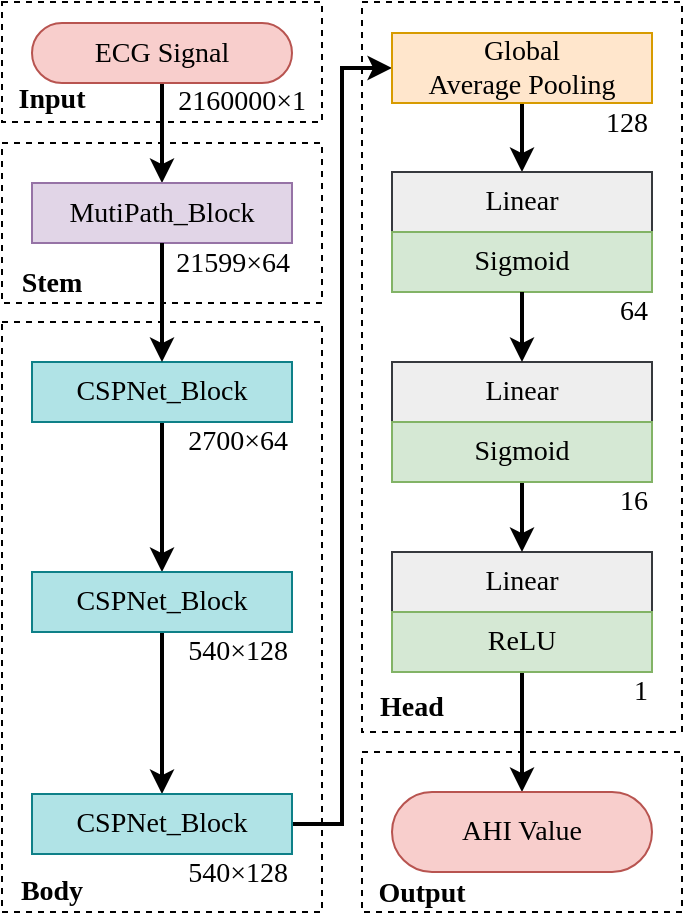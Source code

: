 <mxfile version="21.0.10" type="device" pages="5"><diagram id="yoTZqiqACGxHf-ff8Fav" name="main"><mxGraphModel dx="989" dy="527" grid="1" gridSize="5" guides="1" tooltips="1" connect="1" arrows="1" fold="1" page="1" pageScale="1" pageWidth="827" pageHeight="1169" math="0" shadow="0"><root><mxCell id="0"/><mxCell id="1" parent="0"/><mxCell id="Dkdja_fehR8j9KjKOky5-7" value="" style="rounded=0;whiteSpace=wrap;html=1;dashed=1;fillColor=none;container=0;" parent="1" vertex="1"><mxGeometry x="260" y="430" width="160" height="80" as="geometry"/></mxCell><mxCell id="AQNEfIzwpkzRz2obCMxp-27" value="" style="rounded=0;whiteSpace=wrap;html=1;dashed=1;fillColor=none;container=0;" parent="1" vertex="1"><mxGeometry x="260" y="55" width="160" height="365" as="geometry"/></mxCell><mxCell id="AQNEfIzwpkzRz2obCMxp-19" value="" style="rounded=0;whiteSpace=wrap;html=1;dashed=1;fillColor=none;container=0;" parent="1" vertex="1"><mxGeometry x="80" y="55" width="160" height="60" as="geometry"/></mxCell><mxCell id="AQNEfIzwpkzRz2obCMxp-23" value="" style="rounded=0;whiteSpace=wrap;html=1;dashed=1;fillColor=none;container=0;" parent="1" vertex="1"><mxGeometry x="80" y="125.5" width="160" height="80" as="geometry"/></mxCell><mxCell id="AQNEfIzwpkzRz2obCMxp-26" value="" style="rounded=0;whiteSpace=wrap;html=1;dashed=1;fillColor=none;container=0;" parent="1" vertex="1"><mxGeometry x="80" y="215" width="160" height="295" as="geometry"/></mxCell><mxCell id="AQNEfIzwpkzRz2obCMxp-1" style="edgeStyle=orthogonalEdgeStyle;rounded=0;orthogonalLoop=1;jettySize=auto;html=1;exitX=0.5;exitY=1;exitDx=0;exitDy=0;strokeWidth=2;entryX=0.5;entryY=0;entryDx=0;entryDy=0;" parent="1" source="_SxwLvs5XnT0I5z2OiaX-1" target="_SxwLvs5XnT0I5z2OiaX-4" edge="1"><mxGeometry relative="1" as="geometry"><mxPoint x="-20" y="230.0" as="targetPoint"/></mxGeometry></mxCell><mxCell id="_SxwLvs5XnT0I5z2OiaX-1" value="&lt;font style=&quot;font-size: 14px;&quot;&gt;ECG Signal&lt;/font&gt;" style="rounded=1;whiteSpace=wrap;html=1;arcSize=50;fontSize=14;fontFamily=Times New Roman;fillColor=#f8cecc;strokeColor=#b85450;container=0;" parent="1" vertex="1"><mxGeometry x="95" y="65.5" width="130" height="30" as="geometry"/></mxCell><mxCell id="AQNEfIzwpkzRz2obCMxp-3" style="edgeStyle=orthogonalEdgeStyle;rounded=0;orthogonalLoop=1;jettySize=auto;html=1;exitX=0.5;exitY=1;exitDx=0;exitDy=0;strokeWidth=2;entryX=0.5;entryY=0;entryDx=0;entryDy=0;" parent="1" edge="1"><mxGeometry relative="1" as="geometry"><mxPoint x="160" y="289" as="targetPoint"/></mxGeometry></mxCell><mxCell id="_SxwLvs5XnT0I5z2OiaX-4" value="&lt;font style=&quot;font-size: 14px;&quot;&gt;MutiPath_Block&lt;/font&gt;" style="rounded=0;whiteSpace=wrap;html=1;fontSize=14;fontFamily=Times New Roman;fillColor=#e1d5e7;strokeColor=#9673a6;container=0;" parent="1" vertex="1"><mxGeometry x="95" y="145.5" width="130" height="30" as="geometry"/></mxCell><mxCell id="AQNEfIzwpkzRz2obCMxp-12" style="edgeStyle=orthogonalEdgeStyle;rounded=0;orthogonalLoop=1;jettySize=auto;html=1;exitX=1;exitY=0.5;exitDx=0;exitDy=0;entryX=0;entryY=0.5;entryDx=0;entryDy=0;strokeWidth=2;" parent="1" source="htbPa8YEgJIVNjK28DSe-16" target="_SxwLvs5XnT0I5z2OiaX-9" edge="1"><mxGeometry relative="1" as="geometry"><mxPoint x="220" y="245" as="sourcePoint"/><Array as="points"><mxPoint x="250" y="466"/><mxPoint x="250" y="88"/></Array></mxGeometry></mxCell><mxCell id="AQNEfIzwpkzRz2obCMxp-13" style="edgeStyle=orthogonalEdgeStyle;rounded=0;orthogonalLoop=1;jettySize=auto;html=1;exitX=0.5;exitY=1;exitDx=0;exitDy=0;strokeWidth=2;entryX=0.5;entryY=0;entryDx=0;entryDy=0;" parent="1" source="_SxwLvs5XnT0I5z2OiaX-9" target="qUy3l4mUJdOKz42Yjn3z-1" edge="1"><mxGeometry relative="1" as="geometry"/></mxCell><mxCell id="_SxwLvs5XnT0I5z2OiaX-9" value="&lt;span style=&quot;text-align: left; font-size: 14px;&quot;&gt;Global&lt;br style=&quot;font-size: 14px;&quot;&gt;Average Pooling&lt;/span&gt;" style="rounded=0;whiteSpace=wrap;html=1;fontSize=14;fontFamily=Times New Roman;fillColor=#ffe6cc;strokeColor=#d79b00;container=0;verticalAlign=middle;" parent="1" vertex="1"><mxGeometry x="275" y="70.5" width="130" height="35" as="geometry"/></mxCell><mxCell id="_SxwLvs5XnT0I5z2OiaX-10" value="&lt;font style=&quot;font-size: 14px;&quot;&gt;Linear&lt;/font&gt;" style="rounded=0;whiteSpace=wrap;html=1;fontSize=14;fontFamily=Times New Roman;container=0;fillColor=#eeeeee;strokeColor=#36393d;" parent="1" vertex="1"><mxGeometry x="275" y="235" width="130" height="30" as="geometry"/></mxCell><mxCell id="_SxwLvs5XnT0I5z2OiaX-11" value="&lt;font style=&quot;font-size: 14px;&quot;&gt;Linear&lt;/font&gt;" style="rounded=0;whiteSpace=wrap;html=1;fontSize=14;fontFamily=Times New Roman;container=0;fillColor=#eeeeee;strokeColor=#36393d;" parent="1" vertex="1"><mxGeometry x="275" y="330" width="130" height="30" as="geometry"/></mxCell><mxCell id="AQNEfIzwpkzRz2obCMxp-15" style="edgeStyle=orthogonalEdgeStyle;rounded=0;orthogonalLoop=1;jettySize=auto;html=1;exitX=0.5;exitY=1;exitDx=0;exitDy=0;strokeWidth=2;" parent="1" source="_SxwLvs5XnT0I5z2OiaX-12" target="_SxwLvs5XnT0I5z2OiaX-11" edge="1"><mxGeometry relative="1" as="geometry"/></mxCell><mxCell id="_SxwLvs5XnT0I5z2OiaX-12" value="&lt;font style=&quot;font-size: 14px;&quot;&gt;Sigmoid&lt;/font&gt;" style="rounded=0;whiteSpace=wrap;html=1;fontSize=14;fontFamily=Times New Roman;fillColor=#d5e8d4;strokeColor=#82b366;container=0;" parent="1" vertex="1"><mxGeometry x="275" y="265" width="130" height="30" as="geometry"/></mxCell><mxCell id="AQNEfIzwpkzRz2obCMxp-18" style="edgeStyle=orthogonalEdgeStyle;rounded=0;orthogonalLoop=1;jettySize=auto;html=1;exitX=0.5;exitY=1;exitDx=0;exitDy=0;strokeWidth=2;" parent="1" source="_SxwLvs5XnT0I5z2OiaX-13" target="AQNEfIzwpkzRz2obCMxp-17" edge="1"><mxGeometry relative="1" as="geometry"/></mxCell><mxCell id="_SxwLvs5XnT0I5z2OiaX-13" value="&lt;font style=&quot;font-size: 14px;&quot;&gt;ReLU&lt;/font&gt;" style="rounded=0;whiteSpace=wrap;html=1;fontSize=14;fontFamily=Times New Roman;fillColor=#d5e8d4;strokeColor=#82b366;container=0;" parent="1" vertex="1"><mxGeometry x="275" y="360" width="130" height="30" as="geometry"/></mxCell><mxCell id="AQNEfIzwpkzRz2obCMxp-17" value="AHI Value" style="rounded=1;whiteSpace=wrap;html=1;arcSize=50;fontSize=14;fontFamily=Times New Roman;fillColor=#f8cecc;strokeColor=#b85450;container=0;" parent="1" vertex="1"><mxGeometry x="275" y="450" width="130" height="40" as="geometry"/></mxCell><mxCell id="AQNEfIzwpkzRz2obCMxp-22" value="&lt;font face=&quot;Times New Roman&quot; style=&quot;font-size: 14px;&quot;&gt;&lt;b style=&quot;font-size: 14px;&quot;&gt;Input&lt;/b&gt;&lt;/font&gt;" style="rounded=0;whiteSpace=wrap;html=1;dashed=1;fillColor=none;strokeColor=none;container=0;fontSize=14;labelBackgroundColor=none;" parent="1" vertex="1"><mxGeometry x="80" y="90.5" width="50" height="24.5" as="geometry"/></mxCell><mxCell id="htbPa8YEgJIVNjK28DSe-1" value="&lt;font face=&quot;Times New Roman&quot; style=&quot;font-size: 14px;&quot;&gt;&lt;b style=&quot;font-size: 14px;&quot;&gt;Output&lt;/b&gt;&lt;/font&gt;" style="rounded=0;whiteSpace=wrap;html=1;dashed=1;fillColor=none;strokeColor=none;container=0;fontSize=14;labelBackgroundColor=none;" parent="1" vertex="1"><mxGeometry x="260" y="490" width="60" height="20" as="geometry"/></mxCell><mxCell id="htbPa8YEgJIVNjK28DSe-3" value="&lt;font face=&quot;Times New Roman&quot; style=&quot;font-size: 14px;&quot;&gt;&lt;b style=&quot;font-size: 14px;&quot;&gt;Head&lt;/b&gt;&lt;/font&gt;" style="rounded=0;whiteSpace=wrap;html=1;dashed=1;fillColor=none;strokeColor=none;container=0;fontSize=14;labelBackgroundColor=none;" parent="1" vertex="1"><mxGeometry x="260" y="395" width="50" height="24" as="geometry"/></mxCell><mxCell id="htbPa8YEgJIVNjK28DSe-4" value="&lt;font face=&quot;Times New Roman&quot; style=&quot;font-size: 14px;&quot;&gt;&lt;b style=&quot;font-size: 14px;&quot;&gt;Stem&lt;/b&gt;&lt;/font&gt;" style="rounded=0;whiteSpace=wrap;html=1;dashed=1;fillColor=none;strokeColor=none;container=0;fontSize=14;align=center;labelBackgroundColor=none;" parent="1" vertex="1"><mxGeometry x="80" y="183.5" width="50" height="22" as="geometry"/></mxCell><mxCell id="htbPa8YEgJIVNjK28DSe-5" value="&lt;span style=&quot;color: rgb(0, 0, 0); font-family: &amp;quot;times new roman&amp;quot;; font-style: normal; font-weight: 400; letter-spacing: normal; text-indent: 0px; text-transform: none; word-spacing: 0px; display: inline; float: none; font-size: 14px;&quot;&gt;&lt;font style=&quot;font-size: 14px;&quot;&gt;&lt;font style=&quot;font-size: 14px;&quot;&gt;2160000×1&lt;/font&gt;&lt;br style=&quot;font-size: 14px;&quot;&gt;&lt;/font&gt;&lt;/span&gt;" style="text;whiteSpace=wrap;html=1;fontFamily=Times New Roman;fontSize=14;container=0;align=right;verticalAlign=middle;labelBackgroundColor=none;" parent="1" vertex="1"><mxGeometry x="164" y="95.5" width="70" height="19.5" as="geometry"/></mxCell><mxCell id="htbPa8YEgJIVNjK28DSe-7" value="&lt;span style=&quot;color: rgb(0, 0, 0); font-family: &amp;quot;times new roman&amp;quot;; font-style: normal; font-weight: 400; letter-spacing: normal; text-indent: 0px; text-transform: none; word-spacing: 0px; display: inline; float: none; font-size: 14px;&quot;&gt;&lt;font style=&quot;font-size: 14px;&quot;&gt;&lt;font style=&quot;font-size: 14px;&quot;&gt;21599×64&lt;/font&gt;&lt;br style=&quot;font-size: 14px;&quot;&gt;&lt;/font&gt;&lt;/span&gt;" style="text;whiteSpace=wrap;html=1;fontFamily=Times New Roman;fontSize=14;container=0;align=right;verticalAlign=middle;labelBackgroundColor=none;" parent="1" vertex="1"><mxGeometry x="162.5" y="175.5" width="62.5" height="20" as="geometry"/></mxCell><mxCell id="htbPa8YEgJIVNjK28DSe-8" value="&lt;span style=&quot;color: rgb(0, 0, 0); font-family: &amp;quot;times new roman&amp;quot;; font-style: normal; font-weight: 400; letter-spacing: normal; text-indent: 0px; text-transform: none; word-spacing: 0px; display: inline; float: none; font-size: 14px;&quot;&gt;&lt;font style=&quot;font-size: 14px&quot;&gt;128&lt;br style=&quot;font-size: 14px&quot;&gt;&lt;/font&gt;&lt;/span&gt;" style="text;whiteSpace=wrap;html=1;fontFamily=Times New Roman;fontSize=14;container=0;align=right;verticalAlign=middle;labelBackgroundColor=none;" parent="1" vertex="1"><mxGeometry x="375" y="105.5" width="30" height="20" as="geometry"/></mxCell><mxCell id="htbPa8YEgJIVNjK28DSe-9" value="&lt;span style=&quot;color: rgb(0, 0, 0); font-family: &amp;quot;times new roman&amp;quot;; font-style: normal; font-weight: 400; letter-spacing: normal; text-indent: 0px; text-transform: none; word-spacing: 0px; display: inline; float: none; font-size: 14px;&quot;&gt;&lt;font style=&quot;font-size: 14px;&quot;&gt;64&lt;br style=&quot;font-size: 14px;&quot;&gt;&lt;/font&gt;&lt;/span&gt;" style="text;whiteSpace=wrap;html=1;fontFamily=Times New Roman;fontSize=14;container=0;align=right;verticalAlign=middle;labelBackgroundColor=none;" parent="1" vertex="1"><mxGeometry x="385" y="200" width="20" height="20" as="geometry"/></mxCell><mxCell id="htbPa8YEgJIVNjK28DSe-10" value="&lt;span style=&quot;color: rgb(0, 0, 0); font-family: &amp;quot;times new roman&amp;quot;; font-style: normal; font-weight: 400; letter-spacing: normal; text-indent: 0px; text-transform: none; word-spacing: 0px; display: inline; float: none; font-size: 14px;&quot;&gt;&lt;font style=&quot;font-size: 14px;&quot;&gt;&lt;font style=&quot;font-size: 14px;&quot;&gt;1&lt;/font&gt;&lt;br style=&quot;font-size: 14px;&quot;&gt;&lt;/font&gt;&lt;/span&gt;" style="text;whiteSpace=wrap;html=1;fontFamily=Times New Roman;fontSize=14;container=0;align=right;verticalAlign=middle;labelBackgroundColor=none;" parent="1" vertex="1"><mxGeometry x="385" y="390" width="20" height="19" as="geometry"/></mxCell><mxCell id="htbPa8YEgJIVNjK28DSe-18" style="edgeStyle=orthogonalEdgeStyle;rounded=0;orthogonalLoop=1;jettySize=auto;html=1;exitX=0.5;exitY=1;exitDx=0;exitDy=0;fontFamily=Times New Roman;fontSize=14;fontColor=#333333;strokeWidth=2;" parent="1" source="htbPa8YEgJIVNjK28DSe-12" target="htbPa8YEgJIVNjK28DSe-15" edge="1"><mxGeometry relative="1" as="geometry"/></mxCell><mxCell id="htbPa8YEgJIVNjK28DSe-12" value="&lt;font style=&quot;font-size: 14px;&quot;&gt;CSPNet_Block&lt;/font&gt;" style="rounded=0;whiteSpace=wrap;html=1;shadow=0;glass=0;sketch=0;fontFamily=Times New Roman;fontSize=14;strokeColor=#0e8088;strokeWidth=1;fillColor=#b0e3e6;" parent="1" vertex="1"><mxGeometry x="95" y="235" width="130" height="30" as="geometry"/></mxCell><mxCell id="htbPa8YEgJIVNjK28DSe-19" style="edgeStyle=orthogonalEdgeStyle;rounded=0;orthogonalLoop=1;jettySize=auto;html=1;exitX=0.5;exitY=1;exitDx=0;exitDy=0;entryX=0.5;entryY=0;entryDx=0;entryDy=0;fontFamily=Times New Roman;fontSize=14;fontColor=#333333;strokeWidth=2;" parent="1" source="htbPa8YEgJIVNjK28DSe-15" target="htbPa8YEgJIVNjK28DSe-16" edge="1"><mxGeometry relative="1" as="geometry"/></mxCell><mxCell id="htbPa8YEgJIVNjK28DSe-15" value="&lt;font style=&quot;font-size: 14px;&quot;&gt;CSPNet_Block&lt;/font&gt;" style="rounded=0;whiteSpace=wrap;html=1;shadow=0;glass=0;sketch=0;fontFamily=Times New Roman;fontSize=14;strokeColor=#0e8088;strokeWidth=1;fillColor=#b0e3e6;" parent="1" vertex="1"><mxGeometry x="95" y="340" width="130" height="30" as="geometry"/></mxCell><mxCell id="htbPa8YEgJIVNjK28DSe-16" value="&lt;font style=&quot;font-size: 14px;&quot;&gt;CSPNet_Block&lt;/font&gt;" style="rounded=0;whiteSpace=wrap;html=1;shadow=0;glass=0;sketch=0;fontFamily=Times New Roman;fontSize=14;strokeColor=#0e8088;strokeWidth=1;fillColor=#b0e3e6;" parent="1" vertex="1"><mxGeometry x="95" y="451" width="130" height="30" as="geometry"/></mxCell><mxCell id="fKhX9XZGtjT95dRoZVlK-1" value="&lt;span style=&quot;color: rgb(0, 0, 0); font-family: &amp;quot;times new roman&amp;quot;; font-size: 14px; font-style: normal; font-weight: 400; letter-spacing: normal; text-indent: 0px; text-transform: none; word-spacing: 0px; display: inline; float: none;&quot;&gt;2700×64&lt;/span&gt;" style="text;whiteSpace=wrap;html=1;fontSize=14;fontFamily=Times New Roman;fontColor=#333333;align=right;verticalAlign=middle;labelBackgroundColor=none;" parent="1" vertex="1"><mxGeometry x="170" y="265" width="55" height="20" as="geometry"/></mxCell><mxCell id="fKhX9XZGtjT95dRoZVlK-2" value="&lt;span style=&quot;color: rgb(0, 0, 0); font-family: &amp;quot;times new roman&amp;quot;; font-size: 14px; font-style: normal; font-weight: 400; letter-spacing: normal; text-indent: 0px; text-transform: none; word-spacing: 0px; display: inline; float: none;&quot;&gt;540×128&lt;/span&gt;" style="text;whiteSpace=wrap;html=1;fontSize=14;fontFamily=Times New Roman;fontColor=#333333;align=right;verticalAlign=middle;labelBackgroundColor=none;" parent="1" vertex="1"><mxGeometry x="170" y="370" width="55" height="20" as="geometry"/></mxCell><mxCell id="htbPa8YEgJIVNjK28DSe-11" value="&lt;span style=&quot;color: rgb(0, 0, 0); font-family: &amp;quot;times new roman&amp;quot;; font-style: normal; font-weight: 400; letter-spacing: normal; text-indent: 0px; text-transform: none; word-spacing: 0px; display: inline; float: none; font-size: 14px;&quot;&gt;&lt;font style=&quot;font-size: 14px;&quot;&gt;&lt;font style=&quot;font-size: 14px;&quot;&gt;540×128&lt;/font&gt;&lt;br style=&quot;font-size: 14px;&quot;&gt;&lt;/font&gt;&lt;/span&gt;" style="text;whiteSpace=wrap;html=1;fontFamily=Times New Roman;container=0;fontSize=14;align=right;verticalAlign=middle;labelBackgroundColor=none;" parent="1" vertex="1"><mxGeometry x="170" y="481" width="55" height="20" as="geometry"/></mxCell><mxCell id="htbPa8YEgJIVNjK28DSe-2" value="&lt;font face=&quot;Times New Roman&quot; style=&quot;font-size: 14px;&quot;&gt;&lt;b style=&quot;font-size: 14px;&quot;&gt;Body&lt;/b&gt;&lt;/font&gt;" style="rounded=0;whiteSpace=wrap;html=1;dashed=1;fillColor=none;strokeColor=none;container=0;fontSize=14;labelBackgroundColor=none;" parent="1" vertex="1"><mxGeometry x="80" y="488" width="50" height="22" as="geometry"/></mxCell><mxCell id="qUy3l4mUJdOKz42Yjn3z-1" value="&lt;font style=&quot;font-size: 14px;&quot;&gt;Linear&lt;/font&gt;" style="rounded=0;whiteSpace=wrap;html=1;fontSize=14;fontFamily=Times New Roman;container=0;fillColor=#eeeeee;strokeColor=#36393d;" parent="1" vertex="1"><mxGeometry x="275" y="140" width="130" height="30" as="geometry"/></mxCell><mxCell id="qUy3l4mUJdOKz42Yjn3z-2" value="&lt;font style=&quot;font-size: 14px;&quot;&gt;Sigmoid&lt;/font&gt;" style="rounded=0;whiteSpace=wrap;html=1;fontSize=14;fontFamily=Times New Roman;fillColor=#d5e8d4;strokeColor=#82b366;container=0;" parent="1" vertex="1"><mxGeometry x="275" y="170" width="130" height="30" as="geometry"/></mxCell><mxCell id="qUy3l4mUJdOKz42Yjn3z-3" style="edgeStyle=orthogonalEdgeStyle;rounded=0;orthogonalLoop=1;jettySize=auto;html=1;exitX=0.5;exitY=1;exitDx=0;exitDy=0;strokeWidth=2;entryX=0.5;entryY=0;entryDx=0;entryDy=0;" parent="1" source="_SxwLvs5XnT0I5z2OiaX-4" target="htbPa8YEgJIVNjK28DSe-12" edge="1"><mxGeometry relative="1" as="geometry"><mxPoint x="170" y="181" as="sourcePoint"/><mxPoint x="170" y="230" as="targetPoint"/></mxGeometry></mxCell><mxCell id="WZ9ZUoMrOB5jLYGk_n_1-1" value="&lt;span style=&quot;color: rgb(0, 0, 0); font-family: &amp;quot;times new roman&amp;quot;; font-style: normal; font-weight: 400; letter-spacing: normal; text-indent: 0px; text-transform: none; word-spacing: 0px; display: inline; float: none; font-size: 14px;&quot;&gt;&lt;font style=&quot;font-size: 14px;&quot;&gt;16&lt;br style=&quot;font-size: 14px;&quot;&gt;&lt;/font&gt;&lt;/span&gt;" style="text;whiteSpace=wrap;html=1;fontFamily=Times New Roman;fontSize=14;container=0;align=right;verticalAlign=middle;labelBackgroundColor=none;" vertex="1" parent="1"><mxGeometry x="385" y="295" width="20" height="20" as="geometry"/></mxCell><mxCell id="WZ9ZUoMrOB5jLYGk_n_1-2" style="edgeStyle=orthogonalEdgeStyle;rounded=0;orthogonalLoop=1;jettySize=auto;html=1;exitX=0.5;exitY=1;exitDx=0;exitDy=0;strokeWidth=2;entryX=0.5;entryY=0;entryDx=0;entryDy=0;" edge="1" parent="1" source="qUy3l4mUJdOKz42Yjn3z-2" target="_SxwLvs5XnT0I5z2OiaX-10"><mxGeometry relative="1" as="geometry"><mxPoint x="345" y="111" as="sourcePoint"/><mxPoint x="345" y="145" as="targetPoint"/></mxGeometry></mxCell></root></mxGraphModel></diagram><diagram id="zEUsOg4Tzy8ds-6MOA0K" name="MultiPath_Block"><mxGraphModel dx="989" dy="527" grid="1" gridSize="5" guides="1" tooltips="1" connect="1" arrows="1" fold="1" page="1" pageScale="1" pageWidth="827" pageHeight="1169" math="0" shadow="0"><root><mxCell id="0"/><mxCell id="1" parent="0"/><mxCell id="e7a71nHMXGUYFJv27M1Y-1" style="edgeStyle=orthogonalEdgeStyle;rounded=0;orthogonalLoop=1;jettySize=auto;html=1;exitX=0.5;exitY=1;exitDx=0;exitDy=0;strokeWidth=2;" parent="1" source="e7a71nHMXGUYFJv27M1Y-2" target="e7a71nHMXGUYFJv27M1Y-3" edge="1"><mxGeometry relative="1" as="geometry"/></mxCell><mxCell id="e7a71nHMXGUYFJv27M1Y-2" value="&lt;font style=&quot;font-size: 14px;&quot;&gt;Input&lt;/font&gt;" style="rounded=1;whiteSpace=wrap;html=1;arcSize=50;fontSize=14;fontFamily=Times New Roman;fillColor=#f8cecc;strokeColor=#b85450;container=0;" parent="1" vertex="1"><mxGeometry x="140" y="100" width="130" height="30" as="geometry"/></mxCell><mxCell id="e7a71nHMXGUYFJv27M1Y-3" value="&lt;font style=&quot;font-size: 14px;&quot;&gt;Conv1D,&amp;nbsp; (C&lt;sub&gt;2&lt;/sub&gt;, 9, 5)&lt;/font&gt;" style="rounded=0;whiteSpace=wrap;html=1;fontSize=14;fontFamily=Times New Roman;fillColor=#fff2cc;strokeColor=#d6b656;container=0;verticalAlign=middle;" parent="1" vertex="1"><mxGeometry x="225" y="180" width="130" height="30" as="geometry"/></mxCell><mxCell id="e7a71nHMXGUYFJv27M1Y-4" style="edgeStyle=orthogonalEdgeStyle;rounded=0;orthogonalLoop=1;jettySize=auto;html=1;exitX=0.5;exitY=1;exitDx=0;exitDy=0;strokeWidth=2;entryX=0.5;entryY=0;entryDx=0;entryDy=0;" parent="1" source="e7a71nHMXGUYFJv27M1Y-5" target="e7a71nHMXGUYFJv27M1Y-10" edge="1"><mxGeometry relative="1" as="geometry"/></mxCell><mxCell id="e7a71nHMXGUYFJv27M1Y-5" value="&lt;font style=&quot;font-size: 14px;&quot;&gt;ReLU&lt;/font&gt;" style="rounded=0;whiteSpace=wrap;html=1;fontSize=14;fontFamily=Times New Roman;fillColor=#d5e8d4;strokeColor=#82b366;container=0;" parent="1" vertex="1"><mxGeometry x="225" y="210" width="130" height="30" as="geometry"/></mxCell><mxCell id="e7a71nHMXGUYFJv27M1Y-6" value="&lt;font style=&quot;font-size: 14px;&quot;&gt;Conv1D,&amp;nbsp; (C&lt;sub&gt;2&lt;/sub&gt;, 7, 4)&lt;/font&gt;" style="rounded=0;whiteSpace=wrap;html=1;fontSize=14;fontFamily=Times New Roman;fillColor=#fff2cc;strokeColor=#d6b656;container=0;" parent="1" vertex="1"><mxGeometry x="225" y="370" width="130" height="30" as="geometry"/></mxCell><mxCell id="e7a71nHMXGUYFJv27M1Y-7" value="&lt;font style=&quot;font-size: 14px;&quot;&gt;ReLU&lt;/font&gt;" style="rounded=0;whiteSpace=wrap;html=1;fontSize=14;fontFamily=Times New Roman;fillColor=#d5e8d4;strokeColor=#82b366;container=0;" parent="1" vertex="1"><mxGeometry x="225" y="400" width="130" height="30" as="geometry"/></mxCell><mxCell id="e7a71nHMXGUYFJv27M1Y-8" value="&lt;span style=&quot;color: rgb(0, 0, 0); font-family: &amp;quot;times new roman&amp;quot;; font-style: normal; font-weight: 400; letter-spacing: normal; text-indent: 0px; text-transform: none; word-spacing: 0px; display: inline; float: none; font-size: 14px;&quot;&gt;&lt;font style=&quot;font-size: 14px;&quot;&gt;&lt;font style=&quot;font-size: 14px;&quot;&gt;W&lt;sub style=&quot;border-color: var(--border-color);&quot;&gt;o&lt;/sub&gt;×C&lt;sub&gt;2&lt;/sub&gt;&lt;/font&gt;&lt;br style=&quot;font-size: 14px;&quot;&gt;&lt;/font&gt;&lt;/span&gt;" style="text;whiteSpace=wrap;html=1;fontFamily=Times New Roman;fontSize=14;container=0;align=right;verticalAlign=middle;labelBackgroundColor=none;" parent="1" vertex="1"><mxGeometry x="292.5" y="430" width="62.5" height="20" as="geometry"/></mxCell><mxCell id="e7a71nHMXGUYFJv27M1Y-9" value="&lt;span style=&quot;color: rgb(0, 0, 0); font-family: &amp;quot;times new roman&amp;quot;; font-style: normal; font-weight: 400; letter-spacing: normal; text-indent: 0px; text-transform: none; word-spacing: 0px; display: inline; float: none; font-size: 14px;&quot;&gt;&lt;font style=&quot;font-size: 14px;&quot;&gt;&lt;font style=&quot;font-size: 14px;&quot;&gt;W&lt;sub&gt;o&lt;/sub&gt;×C&lt;sub&gt;2&lt;/sub&gt;&lt;/font&gt;&lt;br style=&quot;font-size: 14px;&quot;&gt;&lt;/font&gt;&lt;/span&gt;" style="text;whiteSpace=wrap;html=1;fontFamily=Times New Roman;fontSize=14;container=0;align=right;verticalAlign=middle;labelBackgroundColor=none;" parent="1" vertex="1"><mxGeometry x="285" y="240" width="70" height="20" as="geometry"/></mxCell><mxCell id="e7a71nHMXGUYFJv27M1Y-10" value="&lt;font style=&quot;font-size: 14px;&quot;&gt;Conv1D,&amp;nbsp; (C&lt;sub&gt;2&lt;/sub&gt;, 9, 5)&lt;/font&gt;" style="rounded=0;whiteSpace=wrap;html=1;fontSize=14;fontFamily=Times New Roman;fillColor=#fff2cc;strokeColor=#d6b656;container=0;" parent="1" vertex="1"><mxGeometry x="225" y="279" width="130" height="30" as="geometry"/></mxCell><mxCell id="e7a71nHMXGUYFJv27M1Y-11" value="&lt;font style=&quot;font-size: 14px;&quot;&gt;ReLU&lt;/font&gt;" style="rounded=0;whiteSpace=wrap;html=1;fontSize=14;fontFamily=Times New Roman;fillColor=#d5e8d4;strokeColor=#82b366;container=0;" parent="1" vertex="1"><mxGeometry x="225" y="309" width="130" height="30" as="geometry"/></mxCell><mxCell id="e7a71nHMXGUYFJv27M1Y-12" style="edgeStyle=orthogonalEdgeStyle;rounded=0;orthogonalLoop=1;jettySize=auto;html=1;exitX=0.5;exitY=1;exitDx=0;exitDy=0;strokeWidth=2;entryX=0.5;entryY=0;entryDx=0;entryDy=0;" parent="1" source="e7a71nHMXGUYFJv27M1Y-11" target="e7a71nHMXGUYFJv27M1Y-6" edge="1"><mxGeometry relative="1" as="geometry"><mxPoint x="291.67" y="290" as="sourcePoint"/><mxPoint x="291.67" y="445" as="targetPoint"/></mxGeometry></mxCell><mxCell id="e7a71nHMXGUYFJv27M1Y-13" value="&lt;span style=&quot;color: rgb(0, 0, 0); font-family: &amp;quot;times new roman&amp;quot;; font-style: normal; font-weight: 400; letter-spacing: normal; text-indent: 0px; text-transform: none; word-spacing: 0px; display: inline; float: none; font-size: 14px;&quot;&gt;&lt;font style=&quot;font-size: 14px;&quot;&gt;&lt;font style=&quot;font-size: 14px;&quot;&gt;W&lt;sub style=&quot;border-color: var(--border-color);&quot;&gt;o&lt;/sub&gt;×C&lt;sub&gt;2&lt;/sub&gt;&lt;/font&gt;&lt;br style=&quot;font-size: 14px;&quot;&gt;&lt;/font&gt;&lt;/span&gt;" style="text;whiteSpace=wrap;html=1;fontFamily=Times New Roman;fontSize=14;container=0;align=right;verticalAlign=middle;labelBackgroundColor=none;" parent="1" vertex="1"><mxGeometry x="285" y="339" width="70" height="20" as="geometry"/></mxCell><mxCell id="9Kmk4wg3idslSk33PBDJ-1" value="Output&amp;nbsp;" style="rounded=1;whiteSpace=wrap;html=1;arcSize=50;fontSize=14;fontFamily=Times New Roman;fillColor=#f8cecc;strokeColor=#b85450;" parent="1" vertex="1"><mxGeometry x="140" y="525" width="130" height="30" as="geometry"/></mxCell><mxCell id="9Kmk4wg3idslSk33PBDJ-2" value="&lt;span style=&quot;font-size: 14px;&quot;&gt;Concatenate&lt;/span&gt;" style="ellipse;whiteSpace=wrap;html=1;fillColor=#fad7ac;strokeColor=#b46504;fontSize=14;fontFamily=Times New Roman;" parent="1" vertex="1"><mxGeometry x="140" y="455" width="130" height="30" as="geometry"/></mxCell><mxCell id="9Kmk4wg3idslSk33PBDJ-5" value="&lt;span style=&quot;font-family: &amp;quot;times new roman&amp;quot;; font-size: 14px;&quot;&gt;W&lt;sub style=&quot;font-size: 14px;&quot;&gt;i&lt;/sub&gt; × C&lt;sub style=&quot;font-size: 14px;&quot;&gt;i&lt;/sub&gt;&lt;/span&gt;" style="text;whiteSpace=wrap;html=1;fontFamily=Times New Roman;fontSize=14;container=0;align=right;verticalAlign=middle;labelBackgroundColor=none;" parent="1" vertex="1"><mxGeometry x="210" y="130" width="60" height="20" as="geometry"/></mxCell><mxCell id="YD3NODrFpZD5jTU5ecBm-1" value="&lt;font style=&quot;font-size: 14px;&quot;&gt;Conv1D,&amp;nbsp; (C&lt;sub&gt;1&lt;/sub&gt;, 19, 10)&lt;/font&gt;" style="rounded=0;whiteSpace=wrap;html=1;fontSize=14;fontFamily=Times New Roman;fillColor=#fff2cc;strokeColor=#d6b656;container=0;verticalAlign=middle;" parent="1" vertex="1"><mxGeometry x="55" y="180" width="130" height="30" as="geometry"/></mxCell><mxCell id="YD3NODrFpZD5jTU5ecBm-2" style="edgeStyle=orthogonalEdgeStyle;rounded=0;orthogonalLoop=1;jettySize=auto;html=1;exitX=0.5;exitY=1;exitDx=0;exitDy=0;strokeWidth=2;entryX=0.5;entryY=0;entryDx=0;entryDy=0;" parent="1" source="YD3NODrFpZD5jTU5ecBm-3" target="YD3NODrFpZD5jTU5ecBm-8" edge="1"><mxGeometry relative="1" as="geometry"/></mxCell><mxCell id="YD3NODrFpZD5jTU5ecBm-3" value="&lt;font style=&quot;font-size: 14px;&quot;&gt;ReLU&lt;/font&gt;" style="rounded=0;whiteSpace=wrap;html=1;fontSize=14;fontFamily=Times New Roman;fillColor=#d5e8d4;strokeColor=#82b366;container=0;" parent="1" vertex="1"><mxGeometry x="55" y="210" width="130" height="30" as="geometry"/></mxCell><mxCell id="YD3NODrFpZD5jTU5ecBm-7" value="&lt;span style=&quot;color: rgb(0, 0, 0); font-family: &amp;quot;times new roman&amp;quot;; font-style: normal; font-weight: 400; letter-spacing: normal; text-indent: 0px; text-transform: none; word-spacing: 0px; display: inline; float: none;&quot;&gt;&lt;font style=&quot;&quot;&gt;&lt;font style=&quot;font-size: 14px;&quot;&gt;W&lt;sub&gt;o&lt;/sub&gt;×C&lt;/font&gt;&lt;font style=&quot;font-size: 11.667px;&quot;&gt;&lt;sub&gt;1&lt;/sub&gt;&lt;/font&gt;&lt;br style=&quot;font-size: 14px;&quot;&gt;&lt;/font&gt;&lt;/span&gt;" style="text;whiteSpace=wrap;html=1;fontFamily=Times New Roman;fontSize=14;container=0;align=right;verticalAlign=middle;labelBackgroundColor=none;" parent="1" vertex="1"><mxGeometry x="115" y="240" width="70" height="20" as="geometry"/></mxCell><mxCell id="YD3NODrFpZD5jTU5ecBm-8" value="&lt;font style=&quot;font-size: 14px;&quot;&gt;Conv1D,&amp;nbsp; (C&lt;sub&gt;1&lt;/sub&gt;, 19, 10)&lt;/font&gt;" style="rounded=0;whiteSpace=wrap;html=1;fontSize=14;fontFamily=Times New Roman;fillColor=#fff2cc;strokeColor=#d6b656;container=0;" parent="1" vertex="1"><mxGeometry x="55" y="279" width="130" height="30" as="geometry"/></mxCell><mxCell id="YD3NODrFpZD5jTU5ecBm-9" value="&lt;font style=&quot;font-size: 14px;&quot;&gt;ReLU&lt;/font&gt;" style="rounded=0;whiteSpace=wrap;html=1;fontSize=14;fontFamily=Times New Roman;fillColor=#d5e8d4;strokeColor=#82b366;container=0;" parent="1" vertex="1"><mxGeometry x="55" y="309" width="130" height="30" as="geometry"/></mxCell><mxCell id="YD3NODrFpZD5jTU5ecBm-10" style="edgeStyle=orthogonalEdgeStyle;rounded=0;orthogonalLoop=1;jettySize=auto;html=1;exitX=0.5;exitY=1;exitDx=0;exitDy=0;strokeWidth=2;entryX=0;entryY=0.5;entryDx=0;entryDy=0;" parent="1" source="YD3NODrFpZD5jTU5ecBm-9" target="9Kmk4wg3idslSk33PBDJ-2" edge="1"><mxGeometry relative="1" as="geometry"><mxPoint x="121.67" y="290" as="sourcePoint"/><mxPoint x="120" y="370.0" as="targetPoint"/></mxGeometry></mxCell><mxCell id="YD3NODrFpZD5jTU5ecBm-11" value="&lt;span style=&quot;color: rgb(0, 0, 0); font-family: &amp;quot;times new roman&amp;quot;; font-style: normal; font-weight: 400; letter-spacing: normal; text-indent: 0px; text-transform: none; word-spacing: 0px; display: inline; float: none;&quot;&gt;&lt;font style=&quot;&quot;&gt;&lt;font style=&quot;font-size: 14px;&quot;&gt;W&lt;sub&gt;o&lt;/sub&gt;×C&lt;sub&gt;1&lt;/sub&gt;&lt;/font&gt;&lt;br style=&quot;font-size: 14px;&quot;&gt;&lt;/font&gt;&lt;/span&gt;" style="text;whiteSpace=wrap;html=1;fontFamily=Times New Roman;fontSize=14;container=0;align=right;verticalAlign=middle;labelBackgroundColor=none;" parent="1" vertex="1"><mxGeometry x="115" y="339" width="70" height="20" as="geometry"/></mxCell><mxCell id="7Cfn9o6p1xsL8vZFW8Rb-1" style="edgeStyle=orthogonalEdgeStyle;rounded=0;orthogonalLoop=1;jettySize=auto;html=1;strokeWidth=2;entryX=0.5;entryY=0;entryDx=0;entryDy=0;" parent="1" target="YD3NODrFpZD5jTU5ecBm-1" edge="1"><mxGeometry relative="1" as="geometry"><mxPoint x="205" y="155" as="sourcePoint"/><mxPoint x="295" y="185" as="targetPoint"/></mxGeometry></mxCell><mxCell id="zqnU5XYgT90n-Qns6EMt-1" style="edgeStyle=orthogonalEdgeStyle;rounded=0;orthogonalLoop=1;jettySize=auto;html=1;exitX=0.5;exitY=1;exitDx=0;exitDy=0;strokeWidth=2;entryX=1;entryY=0.5;entryDx=0;entryDy=0;" parent="1" source="e7a71nHMXGUYFJv27M1Y-7" target="9Kmk4wg3idslSk33PBDJ-2" edge="1"><mxGeometry relative="1" as="geometry"><mxPoint x="289.66" y="435" as="sourcePoint"/><mxPoint x="289.66" y="466" as="targetPoint"/><Array as="points"><mxPoint x="290" y="470"/></Array></mxGeometry></mxCell><mxCell id="lNQtMeKiAodYFzBWLDU8-1" value="&lt;span style=&quot;font-family: &amp;quot;times new roman&amp;quot;; font-size: 14px;&quot;&gt;W&lt;sub style=&quot;font-size: 14px;&quot;&gt;o&lt;/sub&gt; × C&lt;sub style=&quot;font-size: 14px;&quot;&gt;o&lt;/sub&gt;&lt;/span&gt;" style="text;whiteSpace=wrap;html=1;fontFamily=Times New Roman;fontSize=14;container=0;align=right;verticalAlign=middle;labelBackgroundColor=none;" parent="1" vertex="1"><mxGeometry x="210" y="485" width="60" height="20" as="geometry"/></mxCell><mxCell id="lNQtMeKiAodYFzBWLDU8-2" style="edgeStyle=orthogonalEdgeStyle;rounded=0;orthogonalLoop=1;jettySize=auto;html=1;exitX=0.5;exitY=1;exitDx=0;exitDy=0;strokeWidth=2;entryX=0.5;entryY=0;entryDx=0;entryDy=0;" parent="1" source="9Kmk4wg3idslSk33PBDJ-2" target="9Kmk4wg3idslSk33PBDJ-1" edge="1"><mxGeometry relative="1" as="geometry"><mxPoint x="295" y="344" as="sourcePoint"/><mxPoint x="295" y="375" as="targetPoint"/></mxGeometry></mxCell></root></mxGraphModel></diagram><diagram id="-x6dUSNu1_pSn_xCYyIC" name="CSPNet_Block"><mxGraphModel dx="1434" dy="764" grid="1" gridSize="10" guides="1" tooltips="1" connect="1" arrows="1" fold="1" page="1" pageScale="1" pageWidth="827" pageHeight="1169" math="0" shadow="0"><root><mxCell id="0"/><mxCell id="1" parent="0"/><mxCell id="EYRCsOcxB0FEk57yOgjQ-1" value="Conv1D, (C&lt;sub style=&quot;font-size: 14px;&quot;&gt;n&lt;/sub&gt;&lt;span style=&quot;font-size: 14px;&quot;&gt;,&amp;nbsp;&lt;/span&gt;1, 1)" style="rounded=0;whiteSpace=wrap;html=1;fontSize=14;fontFamily=Times New Roman;fillColor=#fff2cc;strokeColor=#d6b656;container=0;" parent="1" vertex="1"><mxGeometry x="40" y="140" width="130" height="30" as="geometry"/></mxCell><mxCell id="Xuzo8R0ODd11DBLRAg0T-1" style="edgeStyle=orthogonalEdgeStyle;rounded=0;orthogonalLoop=1;jettySize=auto;html=1;exitX=0.5;exitY=1;exitDx=0;exitDy=0;entryX=0;entryY=0.5;entryDx=0;entryDy=0;strokeWidth=2;" parent="1" source="EYRCsOcxB0FEk57yOgjQ-2" target="uIuzz6zQQ-nRlriMNvR0-1" edge="1"><mxGeometry relative="1" as="geometry"/></mxCell><mxCell id="EYRCsOcxB0FEk57yOgjQ-2" value="ReLU" style="rounded=0;whiteSpace=wrap;html=1;fontSize=14;fontFamily=Times New Roman;fillColor=#d5e8d4;strokeColor=#82b366;container=0;" parent="1" vertex="1"><mxGeometry x="40" y="170" width="130" height="30" as="geometry"/></mxCell><mxCell id="EYRCsOcxB0FEk57yOgjQ-3" value="Conv1D, (C&lt;sub style=&quot;font-size: 14px;&quot;&gt;n&lt;/sub&gt;, 1, 1)" style="rounded=0;whiteSpace=wrap;html=1;fontSize=14;fontFamily=Times New Roman;fillColor=#fff2cc;strokeColor=#d6b656;container=0;" parent="1" vertex="1"><mxGeometry x="210" y="40" width="130" height="30" as="geometry"/></mxCell><mxCell id="cINvxbOz6tRUhshbWkRJ-26" style="edgeStyle=orthogonalEdgeStyle;rounded=0;orthogonalLoop=1;jettySize=auto;html=1;exitX=0.5;exitY=1;exitDx=0;exitDy=0;entryX=0.5;entryY=0;entryDx=0;entryDy=0;strokeWidth=2;" parent="1" source="EYRCsOcxB0FEk57yOgjQ-4" target="Y3I6TjMBjDQEwZ5d9EFS-1" edge="1"><mxGeometry relative="1" as="geometry"><mxPoint x="275" y="180" as="targetPoint"/></mxGeometry></mxCell><mxCell id="EYRCsOcxB0FEk57yOgjQ-4" value="ReLU" style="rounded=0;whiteSpace=wrap;html=1;fontSize=14;fontFamily=Times New Roman;fillColor=#d5e8d4;strokeColor=#82b366;container=0;" parent="1" vertex="1"><mxGeometry x="210" y="70" width="130" height="30" as="geometry"/></mxCell><mxCell id="Xuzo8R0ODd11DBLRAg0T-2" style="edgeStyle=orthogonalEdgeStyle;rounded=0;orthogonalLoop=1;jettySize=auto;html=1;exitX=0.5;exitY=1;exitDx=0;exitDy=0;entryX=0.5;entryY=0;entryDx=0;entryDy=0;strokeWidth=2;" parent="1" source="EYRCsOcxB0FEk57yOgjQ-5" target="uIuzz6zQQ-nRlriMNvR0-1" edge="1"><mxGeometry relative="1" as="geometry"/></mxCell><mxCell id="EYRCsOcxB0FEk57yOgjQ-5" value="Activation-ReLU" style="rounded=0;whiteSpace=wrap;html=1;fontSize=16;fontFamily=Times New Roman;fillColor=#d5e8d4;strokeColor=#82b366;container=0;" parent="1" vertex="1"><mxGeometry x="210" y="270" width="130" height="30" as="geometry"/></mxCell><mxCell id="cINvxbOz6tRUhshbWkRJ-5" value="Conv1D, (C&lt;span style=&quot;font-size: 14px;&quot;&gt;&lt;sub style=&quot;font-size: 14px;&quot;&gt;n&lt;/sub&gt;,&amp;nbsp;&lt;/span&gt;1, 1)" style="rounded=0;whiteSpace=wrap;html=1;fontSize=14;fontFamily=Times New Roman;fillColor=#fff2cc;strokeColor=#d6b656;container=0;" parent="1" vertex="1"><mxGeometry x="210" y="240" width="130" height="30" as="geometry"/></mxCell><mxCell id="cINvxbOz6tRUhshbWkRJ-12" style="edgeStyle=orthogonalEdgeStyle;rounded=0;orthogonalLoop=1;jettySize=auto;html=1;exitX=0.5;exitY=1;exitDx=0;exitDy=0;" parent="1" source="EYRCsOcxB0FEk57yOgjQ-5" target="EYRCsOcxB0FEk57yOgjQ-5" edge="1"><mxGeometry relative="1" as="geometry"/></mxCell><mxCell id="cINvxbOz6tRUhshbWkRJ-14" value="Conv1D, (C&lt;sub style=&quot;font-size: 14px;&quot;&gt;o&lt;/sub&gt;, K, S)" style="rounded=0;whiteSpace=wrap;html=1;fontSize=14;fontFamily=Times New Roman;fillColor=#fff2cc;strokeColor=#d6b656;container=0;" parent="1" vertex="1"><mxGeometry x="380" y="240" width="130" height="30" as="geometry"/></mxCell><mxCell id="cINvxbOz6tRUhshbWkRJ-25" style="edgeStyle=orthogonalEdgeStyle;rounded=0;orthogonalLoop=1;jettySize=auto;html=1;exitX=0.5;exitY=1;exitDx=0;exitDy=0;entryX=0.5;entryY=0;entryDx=0;entryDy=0;strokeWidth=2;" parent="1" source="cINvxbOz6tRUhshbWkRJ-15" target="cINvxbOz6tRUhshbWkRJ-17" edge="1"><mxGeometry relative="1" as="geometry"/></mxCell><mxCell id="cINvxbOz6tRUhshbWkRJ-15" value="ReLU" style="rounded=0;whiteSpace=wrap;html=1;fontSize=14;fontFamily=Times New Roman;fillColor=#d5e8d4;strokeColor=#82b366;container=0;" parent="1" vertex="1"><mxGeometry x="380" y="270" width="130" height="30" as="geometry"/></mxCell><mxCell id="cINvxbOz6tRUhshbWkRJ-28" style="edgeStyle=orthogonalEdgeStyle;rounded=0;orthogonalLoop=1;jettySize=auto;html=1;exitX=0.5;exitY=1;exitDx=0;exitDy=0;entryX=0.5;entryY=0;entryDx=0;entryDy=0;strokeWidth=2;" parent="1" source="cINvxbOz6tRUhshbWkRJ-16" target="EYRCsOcxB0FEk57yOgjQ-1" edge="1"><mxGeometry relative="1" as="geometry"/></mxCell><mxCell id="cINvxbOz6tRUhshbWkRJ-30" style="edgeStyle=orthogonalEdgeStyle;rounded=0;orthogonalLoop=1;jettySize=auto;html=1;exitX=1;exitY=0.5;exitDx=0;exitDy=0;entryX=0;entryY=0.5;entryDx=0;entryDy=0;strokeWidth=2;" parent="1" source="cINvxbOz6tRUhshbWkRJ-16" target="EYRCsOcxB0FEk57yOgjQ-3" edge="1"><mxGeometry relative="1" as="geometry"/></mxCell><mxCell id="cINvxbOz6tRUhshbWkRJ-16" value="Input&amp;nbsp;" style="rounded=1;whiteSpace=wrap;html=1;arcSize=50;fontSize=14;fontFamily=Times New Roman;fillColor=#f8cecc;strokeColor=#b85450;" parent="1" vertex="1"><mxGeometry x="40" y="40" width="130" height="30" as="geometry"/></mxCell><mxCell id="cINvxbOz6tRUhshbWkRJ-17" value="Output&amp;nbsp;" style="rounded=1;whiteSpace=wrap;html=1;arcSize=50;fontSize=14;fontFamily=Times New Roman;fillColor=#f8cecc;strokeColor=#b85450;" parent="1" vertex="1"><mxGeometry x="380" y="340" width="130" height="30" as="geometry"/></mxCell><mxCell id="Xuzo8R0ODd11DBLRAg0T-3" style="edgeStyle=orthogonalEdgeStyle;rounded=0;orthogonalLoop=1;jettySize=auto;html=1;exitX=1;exitY=0.5;exitDx=0;exitDy=0;entryX=0;entryY=0.5;entryDx=0;entryDy=0;strokeWidth=2;" parent="1" source="uIuzz6zQQ-nRlriMNvR0-1" target="cINvxbOz6tRUhshbWkRJ-14" edge="1"><mxGeometry relative="1" as="geometry"><Array as="points"><mxPoint x="360" y="355"/><mxPoint x="360" y="255"/></Array></mxGeometry></mxCell><mxCell id="uIuzz6zQQ-nRlriMNvR0-1" value="&lt;span style=&quot;font-size: 14px;&quot;&gt;Concatenate&lt;/span&gt;" style="ellipse;whiteSpace=wrap;html=1;fillColor=#fad7ac;strokeColor=#b46504;fontSize=14;fontFamily=Times New Roman;" parent="1" vertex="1"><mxGeometry x="210" y="340" width="130" height="30" as="geometry"/></mxCell><mxCell id="l3TxKuMTmDOIa2tKYItQ-2" style="edgeStyle=orthogonalEdgeStyle;rounded=0;orthogonalLoop=1;jettySize=auto;html=1;strokeWidth=2;" parent="1" target="cINvxbOz6tRUhshbWkRJ-5" edge="1"><mxGeometry relative="1" as="geometry"><mxPoint x="275" y="200" as="sourcePoint"/></mxGeometry></mxCell><mxCell id="Y3I6TjMBjDQEwZ5d9EFS-1" value="&lt;span style=&quot;font-size: 14px;&quot;&gt;ResNet_Block&lt;/span&gt;" style="rounded=0;whiteSpace=wrap;html=1;shadow=0;glass=0;sketch=0;fontFamily=Times New Roman;fontSize=14;strokeColor=#56517e;strokeWidth=1;fillColor=#d0cee2;" parent="1" vertex="1"><mxGeometry x="210" y="140" width="130" height="30" as="geometry"/></mxCell><mxCell id="ntNaEb0dt6vJKYDaCkB4-5" value="&lt;span style=&quot;font-family: &amp;quot;times new roman&amp;quot;; font-size: 14px;&quot;&gt;W&lt;sub style=&quot;font-size: 14px;&quot;&gt;i&lt;/sub&gt; × C&lt;sub style=&quot;font-size: 14px;&quot;&gt;n&lt;/sub&gt;&lt;/span&gt;" style="text;whiteSpace=wrap;html=1;fontFamily=Times New Roman;fontSize=14;container=0;align=right;verticalAlign=middle;labelBackgroundColor=none;" parent="1" vertex="1"><mxGeometry x="110" y="200" width="60" height="20" as="geometry"/></mxCell><mxCell id="ntNaEb0dt6vJKYDaCkB4-6" value="&lt;span style=&quot;font-family: &amp;quot;times new roman&amp;quot;; font-size: 14px;&quot;&gt;W&lt;sub style=&quot;font-size: 14px;&quot;&gt;o&lt;/sub&gt; × C&lt;sub style=&quot;font-size: 14px;&quot;&gt;o&lt;/sub&gt;&lt;/span&gt;" style="text;whiteSpace=wrap;html=1;fontFamily=Times New Roman;fontSize=14;container=0;align=right;verticalAlign=middle;labelBackgroundColor=none;" parent="1" vertex="1"><mxGeometry x="450" y="300" width="60" height="20" as="geometry"/></mxCell><mxCell id="AngqwaZpW0ok74RfMzgI-1" value="&lt;span style=&quot;font-size: 14px;&quot;&gt;ResNet_Block&lt;/span&gt;" style="rounded=0;whiteSpace=wrap;html=1;shadow=0;glass=0;sketch=0;fontFamily=Times New Roman;fontSize=14;strokeColor=#56517e;strokeWidth=1;fillColor=#d0cee2;" parent="1" vertex="1"><mxGeometry x="210" y="170" width="130" height="30" as="geometry"/></mxCell><mxCell id="AngqwaZpW0ok74RfMzgI-3" value="&lt;span style=&quot;font-family: &amp;quot;times new roman&amp;quot;; font-size: 14px;&quot;&gt;W&lt;sub style=&quot;font-size: 14px;&quot;&gt;i&lt;/sub&gt; × C&lt;sub style=&quot;font-size: 14px;&quot;&gt;n&lt;/sub&gt;&lt;/span&gt;" style="text;whiteSpace=wrap;html=1;fontFamily=Times New Roman;fontSize=14;container=0;align=right;verticalAlign=middle;labelBackgroundColor=none;" parent="1" vertex="1"><mxGeometry x="280" y="300" width="60" height="20" as="geometry"/></mxCell><mxCell id="AngqwaZpW0ok74RfMzgI-4" value="&lt;span style=&quot;font-family: &amp;quot;times new roman&amp;quot;; font-size: 14px;&quot;&gt;W&lt;sub style=&quot;font-size: 14px;&quot;&gt;i&lt;/sub&gt; × C&lt;/span&gt;&lt;span style=&quot;font-family: &amp;quot;times new roman&amp;quot;; font-size: 14px;&quot;&gt;&lt;sub style=&quot;font-size: 14px;&quot;&gt;i&lt;/sub&gt;&lt;/span&gt;" style="text;whiteSpace=wrap;html=1;fontFamily=Times New Roman;fontSize=14;container=0;align=right;verticalAlign=middle;labelBackgroundColor=none;" parent="1" vertex="1"><mxGeometry x="280" y="370" width="60" height="20" as="geometry"/></mxCell><mxCell id="AngqwaZpW0ok74RfMzgI-5" value="&lt;span style=&quot;font-family: &amp;quot;times new roman&amp;quot;; font-size: 14px;&quot;&gt;W&lt;sub style=&quot;font-size: 14px;&quot;&gt;o&lt;/sub&gt; × C&lt;sub style=&quot;font-size: 14px;&quot;&gt;o&lt;/sub&gt;&lt;/span&gt;" style="text;whiteSpace=wrap;html=1;fontFamily=Times New Roman;fontSize=14;container=0;align=right;verticalAlign=middle;labelBackgroundColor=none;" parent="1" vertex="1"><mxGeometry x="450" y="370" width="60" height="20" as="geometry"/></mxCell><mxCell id="AngqwaZpW0ok74RfMzgI-7" value="ReLU" style="rounded=0;whiteSpace=wrap;html=1;fontSize=14;fontFamily=Times New Roman;fillColor=#d5e8d4;strokeColor=#82b366;container=0;" parent="1" vertex="1"><mxGeometry x="210" y="270" width="130" height="30" as="geometry"/></mxCell><mxCell id="ntNaEb0dt6vJKYDaCkB4-1" value="&lt;span style=&quot;font-family: &amp;quot;times new roman&amp;quot;; font-size: 14px;&quot;&gt;W&lt;sub style=&quot;font-size: 14px;&quot;&gt;i&lt;/sub&gt; × C&lt;sub style=&quot;font-size: 14px;&quot;&gt;i&lt;/sub&gt;&lt;/span&gt;" style="text;whiteSpace=wrap;html=1;fontFamily=Times New Roman;fontSize=14;container=0;align=right;verticalAlign=middle;labelBackgroundColor=none;" parent="1" vertex="1"><mxGeometry x="120" y="70" width="50" height="20" as="geometry"/></mxCell><mxCell id="0Rt7k9um89NwaJ97XQvo-1" value="&lt;span style=&quot;font-family: &amp;quot;times new roman&amp;quot;; font-size: 14px;&quot;&gt;W&lt;sub style=&quot;font-size: 14px;&quot;&gt;i&lt;/sub&gt; × C&lt;sub style=&quot;font-size: 14px;&quot;&gt;n&lt;/sub&gt;&lt;/span&gt;" style="text;whiteSpace=wrap;html=1;fontFamily=Times New Roman;fontSize=14;container=0;align=right;verticalAlign=middle;labelBackgroundColor=none;" parent="1" vertex="1"><mxGeometry x="280" y="100" width="60" height="20" as="geometry"/></mxCell><mxCell id="W0R9n-HkOYuQfhLncT7W-1" value="&lt;span style=&quot;font-family: &amp;quot;times new roman&amp;quot;; font-size: 14px;&quot;&gt;W&lt;sub style=&quot;font-size: 14px;&quot;&gt;i&lt;/sub&gt; × C&lt;sub style=&quot;font-size: 14px;&quot;&gt;n&lt;/sub&gt;&lt;/span&gt;" style="text;whiteSpace=wrap;html=1;fontFamily=Times New Roman;fontSize=14;container=0;align=right;verticalAlign=middle;labelBackgroundColor=none;" parent="1" vertex="1"><mxGeometry x="280" y="200" width="60" height="20" as="geometry"/></mxCell></root></mxGraphModel></diagram><diagram id="iTWpRLlfgzFp0n_XL8ff" name="ResNet_Block"><mxGraphModel dx="1434" dy="764" grid="1" gridSize="10" guides="1" tooltips="1" connect="1" arrows="1" fold="1" page="1" pageScale="1" pageWidth="827" pageHeight="1169" math="0" shadow="0"><root><mxCell id="0"/><mxCell id="1" parent="0"/><mxCell id="3xSA1qIbjA6QGl968tFO-4" value="Conv1D, (C&lt;sub style=&quot;font-size: 14px;&quot;&gt;2&lt;/sub&gt;, K&lt;sub style=&quot;font-size: 14px;&quot;&gt;2&lt;/sub&gt;, 1)" style="rounded=0;whiteSpace=wrap;html=1;fontSize=14;fontFamily=Times New Roman;fillColor=#fff2cc;strokeColor=#d6b656;container=0;strokeWidth=1;" parent="1" vertex="1"><mxGeometry x="210" y="130" width="130" height="30" as="geometry"/></mxCell><mxCell id="3xSA1qIbjA6QGl968tFO-25" style="edgeStyle=orthogonalEdgeStyle;rounded=0;orthogonalLoop=1;jettySize=auto;html=1;exitX=0.5;exitY=1;exitDx=0;exitDy=0;entryX=0.5;entryY=0;entryDx=0;entryDy=0;strokeWidth=2;" parent="1" source="3xSA1qIbjA6QGl968tFO-6" target="3xSA1qIbjA6QGl968tFO-8" edge="1"><mxGeometry relative="1" as="geometry"/></mxCell><mxCell id="3xSA1qIbjA6QGl968tFO-6" value="ReLU" style="rounded=0;whiteSpace=wrap;html=1;fontSize=14;fontFamily=Times New Roman;fillColor=#d5e8d4;strokeColor=#82b366;container=0;strokeWidth=1;" parent="1" vertex="1"><mxGeometry x="210" y="160" width="130" height="30" as="geometry"/></mxCell><mxCell id="3xSA1qIbjA6QGl968tFO-8" value="Conv1D, (C&lt;sub&gt;i&lt;/sub&gt;, 1, 1)" style="rounded=0;whiteSpace=wrap;html=1;fontSize=14;fontFamily=Times New Roman;fillColor=#fff2cc;strokeColor=#d6b656;container=0;strokeWidth=1;" parent="1" vertex="1"><mxGeometry x="210" y="220" width="130" height="30" as="geometry"/></mxCell><mxCell id="3xSA1qIbjA6QGl968tFO-10" value="" style="shape=orEllipse;perimeter=ellipsePerimeter;whiteSpace=wrap;html=1;backgroundOutline=1;fontFamily=Times New Roman;fontSize=16;container=0;strokeWidth=1;" parent="1" vertex="1"><mxGeometry x="260" y="370" width="30" height="30" as="geometry"/></mxCell><mxCell id="3xSA1qIbjA6QGl968tFO-12" value="ReLU" style="rounded=0;whiteSpace=wrap;html=1;fontSize=14;fontFamily=Times New Roman;fillColor=#d5e8d4;strokeColor=#82b366;container=0;strokeWidth=1;" parent="1" vertex="1"><mxGeometry x="210" y="250" width="130" height="30" as="geometry"/></mxCell><mxCell id="3xSA1qIbjA6QGl968tFO-13" value="Output&amp;nbsp;" style="rounded=1;whiteSpace=wrap;html=1;arcSize=50;fontSize=14;fontFamily=Times New Roman;fillColor=#f8cecc;strokeColor=#b85450;strokeWidth=1;" parent="1" vertex="1"><mxGeometry x="210" y="430" width="130" height="30" as="geometry"/></mxCell><mxCell id="3xSA1qIbjA6QGl968tFO-15" style="edgeStyle=orthogonalEdgeStyle;rounded=0;orthogonalLoop=1;jettySize=auto;html=1;exitX=1;exitY=0.5;exitDx=0;exitDy=0;entryX=0;entryY=0.5;entryDx=0;entryDy=0;strokeWidth=2;" parent="1" source="3xSA1qIbjA6QGl968tFO-16" edge="1"><mxGeometry relative="1" as="geometry"><mxPoint x="210" y="55" as="targetPoint"/></mxGeometry></mxCell><mxCell id="3xSA1qIbjA6QGl968tFO-23" style="edgeStyle=orthogonalEdgeStyle;rounded=0;orthogonalLoop=1;jettySize=auto;html=1;exitX=0.5;exitY=1;exitDx=0;exitDy=0;entryX=0;entryY=0.5;entryDx=0;entryDy=0;strokeWidth=2;" parent="1" source="3xSA1qIbjA6QGl968tFO-16" target="3xSA1qIbjA6QGl968tFO-10" edge="1"><mxGeometry relative="1" as="geometry"/></mxCell><mxCell id="3xSA1qIbjA6QGl968tFO-16" value="Input&amp;nbsp;" style="rounded=1;whiteSpace=wrap;html=1;arcSize=50;fontSize=16;fontFamily=Times New Roman;fillColor=#f8cecc;strokeColor=#b85450;strokeWidth=1;" parent="1" vertex="1"><mxGeometry x="40" y="40" width="130" height="30" as="geometry"/></mxCell><mxCell id="3xSA1qIbjA6QGl968tFO-24" style="edgeStyle=orthogonalEdgeStyle;rounded=0;orthogonalLoop=1;jettySize=auto;html=1;exitX=0.5;exitY=1;exitDx=0;exitDy=0;entryX=0.5;entryY=0;entryDx=0;entryDy=0;strokeWidth=2;" parent="1" source="Z1mmgrNTaIcvvBnZzJt7-4" target="3xSA1qIbjA6QGl968tFO-4" edge="1"><mxGeometry relative="1" as="geometry"><Array as="points"><mxPoint x="275" y="115"/><mxPoint x="275" y="115"/></Array></mxGeometry></mxCell><mxCell id="3xSA1qIbjA6QGl968tFO-19" value="&lt;span style=&quot;font-family: &amp;quot;times new roman&amp;quot;; font-size: 14px;&quot;&gt;&lt;font style=&quot;font-size: 14px;&quot;&gt;W&lt;sub&gt;i&lt;/sub&gt; × C&lt;sub&gt;2&lt;/sub&gt;&lt;/font&gt;&lt;/span&gt;" style="text;whiteSpace=wrap;html=1;fontFamily=Times New Roman;fontSize=14;container=0;align=right;strokeWidth=1;verticalAlign=middle;" parent="1" vertex="1"><mxGeometry x="285" y="190" width="55" height="20" as="geometry"/></mxCell><mxCell id="3xSA1qIbjA6QGl968tFO-20" value="&lt;span style=&quot;font-family: &amp;quot;times new roman&amp;quot;;&quot;&gt;&lt;font style=&quot;font-size: 14px;&quot;&gt;W&lt;sub&gt;i&lt;/sub&gt; × C&lt;/font&gt;&lt;font style=&quot;font-size: 11.667px;&quot;&gt;&lt;sub&gt;i&lt;/sub&gt;&lt;/font&gt;&lt;/span&gt;" style="text;whiteSpace=wrap;html=1;fontFamily=Times New Roman;fontSize=14;container=0;align=right;strokeWidth=1;verticalAlign=middle;" parent="1" vertex="1"><mxGeometry x="285" y="280" width="55" height="20" as="geometry"/></mxCell><mxCell id="Z1mmgrNTaIcvvBnZzJt7-3" value="Conv1D, (C&lt;sub&gt;1&lt;/sub&gt;, K&lt;sub&gt;1&lt;/sub&gt;, 1)" style="rounded=0;whiteSpace=wrap;html=1;fontSize=14;fontFamily=Times New Roman;fillColor=#fff2cc;strokeColor=#d6b656;container=0;strokeWidth=1;" parent="1" vertex="1"><mxGeometry x="210" y="40" width="130" height="30" as="geometry"/></mxCell><mxCell id="Z1mmgrNTaIcvvBnZzJt7-4" value="ReLU" style="rounded=0;whiteSpace=wrap;html=1;fontSize=14;fontFamily=Times New Roman;fillColor=#d5e8d4;strokeColor=#82b366;container=0;strokeWidth=1;" parent="1" vertex="1"><mxGeometry x="210" y="70" width="130" height="30" as="geometry"/></mxCell><mxCell id="3xSA1qIbjA6QGl968tFO-17" value="&lt;span style=&quot;font-family: &amp;quot;times new roman&amp;quot;&quot;&gt;&lt;font style=&quot;font-size: 14px;&quot;&gt;W&lt;sub&gt;i&lt;/sub&gt; × C&lt;sub&gt;i&lt;/sub&gt;&lt;/font&gt;&lt;/span&gt;" style="text;whiteSpace=wrap;html=1;fontFamily=Times New Roman;fontSize=14;container=0;align=right;strokeWidth=1;verticalAlign=middle;labelBackgroundColor=none;" parent="1" vertex="1"><mxGeometry x="120" y="70" width="50" height="20" as="geometry"/></mxCell><mxCell id="3xSA1qIbjA6QGl968tFO-18" value="&lt;span style=&quot;font-family: &amp;quot;times new roman&amp;quot;&quot;&gt;&lt;font style=&quot;font-size: 14px;&quot;&gt;W&lt;sub&gt;i&lt;/sub&gt; × C&lt;sub&gt;1&lt;/sub&gt;&lt;/font&gt;&lt;/span&gt;" style="text;whiteSpace=wrap;html=1;fontFamily=Times New Roman;fontSize=14;container=0;align=right;strokeWidth=1;verticalAlign=middle;" parent="1" vertex="1"><mxGeometry x="285" y="100" width="55" height="20" as="geometry"/></mxCell><mxCell id="IRqHVR5uhpfKN_R_rYtz-1" value="&lt;span style=&quot;font-family: &amp;quot;times new roman&amp;quot;&quot;&gt;&lt;font style=&quot;font-size: 14px;&quot;&gt;W&lt;sub&gt;i&lt;/sub&gt; × C&lt;sub&gt;i&lt;/sub&gt;&lt;/font&gt;&lt;/span&gt;" style="text;whiteSpace=wrap;html=1;fontFamily=Times New Roman;fontSize=14;container=0;align=right;strokeWidth=1;verticalAlign=middle;labelBackgroundColor=none;" parent="1" vertex="1"><mxGeometry x="290" y="460" width="50" height="20" as="geometry"/></mxCell><mxCell id="hpg4xZ9eycFWfLi5gYwf-1" style="edgeStyle=orthogonalEdgeStyle;rounded=0;orthogonalLoop=1;jettySize=auto;html=1;exitX=0.5;exitY=1;exitDx=0;exitDy=0;entryX=0.5;entryY=0;entryDx=0;entryDy=0;strokeWidth=2;" parent="1" source="3xSA1qIbjA6QGl968tFO-10" target="3xSA1qIbjA6QGl968tFO-13" edge="1"><mxGeometry relative="1" as="geometry"><mxPoint x="370" y="380" as="sourcePoint"/><mxPoint x="370" y="470" as="targetPoint"/><Array as="points"><mxPoint x="275" y="400"/><mxPoint x="275" y="400"/></Array></mxGeometry></mxCell><mxCell id="hpg4xZ9eycFWfLi5gYwf-2" style="edgeStyle=orthogonalEdgeStyle;rounded=0;orthogonalLoop=1;jettySize=auto;html=1;exitX=0.5;exitY=1;exitDx=0;exitDy=0;strokeWidth=2;" parent="1" source="3xSA1qIbjA6QGl968tFO-12" edge="1"><mxGeometry relative="1" as="geometry"><mxPoint x="274.71" y="310" as="sourcePoint"/><mxPoint x="275" y="310" as="targetPoint"/></mxGeometry></mxCell><mxCell id="hpg4xZ9eycFWfLi5gYwf-3" value="SENet_Block" style="rounded=0;whiteSpace=wrap;html=1;fontSize=14;fontFamily=Times New Roman;fillColor=#e1d5e7;strokeColor=#9673a6;container=0;strokeWidth=1;" parent="1" vertex="1"><mxGeometry x="210" y="310" width="130" height="30" as="geometry"/></mxCell><mxCell id="hpg4xZ9eycFWfLi5gYwf-6" style="edgeStyle=orthogonalEdgeStyle;rounded=0;orthogonalLoop=1;jettySize=auto;html=1;exitX=0.5;exitY=1;exitDx=0;exitDy=0;entryX=0.5;entryY=0;entryDx=0;entryDy=0;strokeWidth=2;" parent="1" source="hpg4xZ9eycFWfLi5gYwf-3" target="3xSA1qIbjA6QGl968tFO-10" edge="1"><mxGeometry relative="1" as="geometry"><mxPoint x="274.71" y="340" as="sourcePoint"/><mxPoint x="274.71" y="430" as="targetPoint"/></mxGeometry></mxCell><mxCell id="hpg4xZ9eycFWfLi5gYwf-7" value="&lt;span style=&quot;font-family: &amp;quot;times new roman&amp;quot;;&quot;&gt;&lt;font style=&quot;font-size: 14px;&quot;&gt;W&lt;sub&gt;i&lt;/sub&gt; × C&lt;/font&gt;&lt;font style=&quot;font-size: 11.667px;&quot;&gt;&lt;sub&gt;i&lt;/sub&gt;&lt;/font&gt;&lt;/span&gt;" style="text;whiteSpace=wrap;html=1;fontFamily=Times New Roman;fontSize=14;container=0;align=right;strokeWidth=1;verticalAlign=middle;" parent="1" vertex="1"><mxGeometry x="285" y="340" width="55" height="20" as="geometry"/></mxCell></root></mxGraphModel></diagram><diagram id="yTThMcA3tdNqb1vQUx5d" name="SENet_Block"><mxGraphModel dx="1434" dy="764" grid="1" gridSize="5" guides="1" tooltips="1" connect="1" arrows="1" fold="1" page="1" pageScale="1" pageWidth="827" pageHeight="1169" math="0" shadow="0"><root><mxCell id="0"/><mxCell id="1" parent="0"/><mxCell id="H3fBK8vHt3UTyxuMzhJI-1" value="&lt;font style=&quot;font-size: 14px;&quot;&gt;Linear&lt;/font&gt;" style="rounded=0;whiteSpace=wrap;html=1;fontSize=14;fontFamily=Times New Roman;container=0;fillColor=#eeeeee;strokeColor=#36393d;" parent="1" vertex="1"><mxGeometry x="210" y="100" width="130" height="30" as="geometry"/></mxCell><mxCell id="H3fBK8vHt3UTyxuMzhJI-2" value="&lt;font style=&quot;font-size: 14px;&quot;&gt;ReLU&lt;/font&gt;" style="rounded=0;whiteSpace=wrap;html=1;fontSize=14;fontFamily=Times New Roman;fillColor=#d5e8d4;strokeColor=#82b366;container=0;" parent="1" vertex="1"><mxGeometry x="210" y="130" width="130" height="30" as="geometry"/></mxCell><mxCell id="fr4B_uHcJUdbEilL85lL-1" value="&lt;span style=&quot;text-align: left; font-size: 14px;&quot;&gt;Global&lt;br style=&quot;font-size: 14px;&quot;&gt;Average Pooling&lt;/span&gt;" style="rounded=0;whiteSpace=wrap;html=1;fontSize=14;fontFamily=Times New Roman;fillColor=#ffe6cc;strokeColor=#d79b00;container=0;verticalAlign=middle;" parent="1" vertex="1"><mxGeometry x="210" y="37.5" width="130" height="35" as="geometry"/></mxCell><mxCell id="jcP1VtSm99ay1MvILPNd-1" value="Output&amp;nbsp;" style="rounded=1;whiteSpace=wrap;html=1;arcSize=50;fontSize=14;fontFamily=Times New Roman;fillColor=#f8cecc;strokeColor=#b85450;strokeWidth=1;" parent="1" vertex="1"><mxGeometry x="210" y="405" width="130" height="30" as="geometry"/></mxCell><mxCell id="jcP1VtSm99ay1MvILPNd-2" style="edgeStyle=orthogonalEdgeStyle;rounded=0;orthogonalLoop=1;jettySize=auto;html=1;exitX=0.5;exitY=1;exitDx=0;exitDy=0;strokeWidth=2;entryX=0;entryY=0.5;entryDx=0;entryDy=0;" parent="1" source="jcP1VtSm99ay1MvILPNd-3" target="ZuX3i0lqi9m8eq77HSC1-11" edge="1"><mxGeometry relative="1" as="geometry"><mxPoint x="105" y="120" as="targetPoint"/></mxGeometry></mxCell><mxCell id="jcP1VtSm99ay1MvILPNd-3" value="Input&amp;nbsp;" style="rounded=1;whiteSpace=wrap;html=1;arcSize=50;fontSize=16;fontFamily=Times New Roman;fillColor=#f8cecc;strokeColor=#b85450;strokeWidth=1;" parent="1" vertex="1"><mxGeometry x="40" y="40" width="130" height="30" as="geometry"/></mxCell><mxCell id="jcP1VtSm99ay1MvILPNd-4" value="&lt;span style=&quot;font-family: &amp;quot;times new roman&amp;quot;&quot;&gt;&lt;font style=&quot;font-size: 14px;&quot;&gt;W&lt;sub&gt;i&lt;/sub&gt; × C&lt;sub&gt;i&lt;/sub&gt;&lt;/font&gt;&lt;/span&gt;" style="text;whiteSpace=wrap;html=1;fontFamily=Times New Roman;fontSize=14;container=0;align=right;strokeWidth=1;verticalAlign=middle;labelBackgroundColor=none;" parent="1" vertex="1"><mxGeometry x="120" y="70" width="50" height="20" as="geometry"/></mxCell><mxCell id="jcP1VtSm99ay1MvILPNd-5" value="&lt;span style=&quot;font-family: &amp;quot;times new roman&amp;quot;&quot;&gt;&lt;font style=&quot;font-size: 14px;&quot;&gt;W&lt;sub&gt;i&lt;/sub&gt; × C&lt;sub&gt;i&lt;/sub&gt;&lt;/font&gt;&lt;/span&gt;" style="text;whiteSpace=wrap;html=1;fontFamily=Times New Roman;fontSize=14;container=0;align=right;strokeWidth=1;verticalAlign=middle;labelBackgroundColor=none;" parent="1" vertex="1"><mxGeometry x="290" y="435" width="50" height="20" as="geometry"/></mxCell><mxCell id="pFLB2HaqvPhQen7I-cFt-1" value="&lt;font style=&quot;font-size: 14px;&quot;&gt;Linear&lt;/font&gt;" style="rounded=0;whiteSpace=wrap;html=1;fontSize=14;fontFamily=Times New Roman;container=0;fillColor=#eeeeee;strokeColor=#36393d;" parent="1" vertex="1"><mxGeometry x="210" y="195" width="130" height="30" as="geometry"/></mxCell><mxCell id="pFLB2HaqvPhQen7I-cFt-2" value="&lt;font style=&quot;font-size: 14px;&quot;&gt;Sigmoid&lt;/font&gt;" style="rounded=0;whiteSpace=wrap;html=1;fontSize=14;fontFamily=Times New Roman;fillColor=#d5e8d4;strokeColor=#82b366;container=0;" parent="1" vertex="1"><mxGeometry x="210" y="225" width="130" height="30" as="geometry"/></mxCell><mxCell id="pFLB2HaqvPhQen7I-cFt-3" value="&lt;font style=&quot;font-size: 14px;&quot;&gt;Reshape&lt;/font&gt;" style="rounded=0;whiteSpace=wrap;html=1;fontSize=14;fontFamily=Times New Roman;container=0;fillColor=#dae8fc;strokeColor=#6c8ebf;" parent="1" vertex="1"><mxGeometry x="210" y="290" width="130" height="30" as="geometry"/></mxCell><mxCell id="ZuX3i0lqi9m8eq77HSC1-1" style="edgeStyle=orthogonalEdgeStyle;rounded=0;orthogonalLoop=1;jettySize=auto;html=1;exitX=1;exitY=0.5;exitDx=0;exitDy=0;strokeWidth=2;entryX=0;entryY=0.5;entryDx=0;entryDy=0;" parent="1" source="jcP1VtSm99ay1MvILPNd-3" target="fr4B_uHcJUdbEilL85lL-1" edge="1"><mxGeometry relative="1" as="geometry"><mxPoint x="115" y="130" as="targetPoint"/><mxPoint x="115" y="80" as="sourcePoint"/></mxGeometry></mxCell><mxCell id="ZuX3i0lqi9m8eq77HSC1-2" style="edgeStyle=orthogonalEdgeStyle;rounded=0;orthogonalLoop=1;jettySize=auto;html=1;exitX=0.5;exitY=1;exitDx=0;exitDy=0;strokeWidth=2;entryX=0.5;entryY=0;entryDx=0;entryDy=0;" parent="1" source="fr4B_uHcJUdbEilL85lL-1" target="H3fBK8vHt3UTyxuMzhJI-1" edge="1"><mxGeometry relative="1" as="geometry"><mxPoint x="115" y="130" as="targetPoint"/><mxPoint x="115" y="80" as="sourcePoint"/></mxGeometry></mxCell><mxCell id="ZuX3i0lqi9m8eq77HSC1-3" value="&lt;span style=&quot;font-family: &amp;quot;times new roman&amp;quot;&quot;&gt;&lt;font style=&quot;font-size: 14px;&quot;&gt;C&lt;/font&gt;&lt;font style=&quot;font-size: 11.667px;&quot;&gt;i&lt;/font&gt;&lt;/span&gt;" style="text;whiteSpace=wrap;html=1;fontFamily=Times New Roman;fontSize=14;container=0;align=right;strokeWidth=1;verticalAlign=middle;labelBackgroundColor=none;" parent="1" vertex="1"><mxGeometry x="320" y="72.5" width="20" height="20" as="geometry"/></mxCell><mxCell id="ZuX3i0lqi9m8eq77HSC1-4" value="&lt;span style=&quot;font-family: &amp;quot;times new roman&amp;quot;&quot;&gt;&lt;font style=&quot;font-size: 14px;&quot;&gt;C&lt;/font&gt;&lt;font style=&quot;font-size: 11.667px;&quot;&gt;m&lt;/font&gt;&lt;/span&gt;" style="text;whiteSpace=wrap;html=1;fontFamily=Times New Roman;fontSize=14;container=0;align=right;strokeWidth=1;verticalAlign=middle;labelBackgroundColor=none;" parent="1" vertex="1"><mxGeometry x="320" y="160" width="20" height="20" as="geometry"/></mxCell><mxCell id="ZuX3i0lqi9m8eq77HSC1-5" value="&lt;span style=&quot;font-family: &amp;quot;times new roman&amp;quot;&quot;&gt;&lt;font style=&quot;font-size: 14px;&quot;&gt;C&lt;/font&gt;&lt;font style=&quot;font-size: 11.667px;&quot;&gt;i&lt;/font&gt;&lt;/span&gt;" style="text;whiteSpace=wrap;html=1;fontFamily=Times New Roman;fontSize=14;container=0;align=right;strokeWidth=1;verticalAlign=middle;labelBackgroundColor=none;" parent="1" vertex="1"><mxGeometry x="320" y="255" width="20" height="20" as="geometry"/></mxCell><mxCell id="ZuX3i0lqi9m8eq77HSC1-7" value="&lt;span style=&quot;font-family: &amp;quot;times new roman&amp;quot;&quot;&gt;&lt;font style=&quot;font-size: 14px;&quot;&gt;1 × C&lt;sub&gt;i&lt;/sub&gt;&lt;/font&gt;&lt;/span&gt;" style="text;whiteSpace=wrap;html=1;fontFamily=Times New Roman;fontSize=14;container=0;align=right;strokeWidth=1;verticalAlign=middle;labelBackgroundColor=none;" parent="1" vertex="1"><mxGeometry x="290" y="320" width="50" height="20" as="geometry"/></mxCell><mxCell id="ZuX3i0lqi9m8eq77HSC1-8" style="edgeStyle=orthogonalEdgeStyle;rounded=0;orthogonalLoop=1;jettySize=auto;html=1;exitX=0.5;exitY=1;exitDx=0;exitDy=0;strokeWidth=2;entryX=0.5;entryY=0;entryDx=0;entryDy=0;" parent="1" source="H3fBK8vHt3UTyxuMzhJI-2" target="pFLB2HaqvPhQen7I-cFt-1" edge="1"><mxGeometry relative="1" as="geometry"><mxPoint x="285" y="110" as="targetPoint"/><mxPoint x="285" y="83" as="sourcePoint"/></mxGeometry></mxCell><mxCell id="ZuX3i0lqi9m8eq77HSC1-9" style="edgeStyle=orthogonalEdgeStyle;rounded=0;orthogonalLoop=1;jettySize=auto;html=1;exitX=0.5;exitY=1;exitDx=0;exitDy=0;strokeWidth=2;entryX=0.5;entryY=0;entryDx=0;entryDy=0;" parent="1" edge="1"><mxGeometry relative="1" as="geometry"><mxPoint x="274.71" y="290" as="targetPoint"/><mxPoint x="274.71" y="255" as="sourcePoint"/></mxGeometry></mxCell><mxCell id="ZuX3i0lqi9m8eq77HSC1-11" value="" style="shape=sumEllipse;perimeter=ellipsePerimeter;whiteSpace=wrap;html=1;backgroundOutline=1;" parent="1" vertex="1"><mxGeometry x="260" y="350" width="30" height="30" as="geometry"/></mxCell><mxCell id="ZuX3i0lqi9m8eq77HSC1-12" style="edgeStyle=orthogonalEdgeStyle;rounded=0;orthogonalLoop=1;jettySize=auto;html=1;exitX=0.5;exitY=1;exitDx=0;exitDy=0;strokeWidth=2;" parent="1" edge="1"><mxGeometry relative="1" as="geometry"><mxPoint x="275" y="350" as="targetPoint"/><mxPoint x="274.71" y="320" as="sourcePoint"/></mxGeometry></mxCell><mxCell id="ZuX3i0lqi9m8eq77HSC1-13" style="edgeStyle=orthogonalEdgeStyle;rounded=0;orthogonalLoop=1;jettySize=auto;html=1;exitX=0.5;exitY=1;exitDx=0;exitDy=0;strokeWidth=2;entryX=0.5;entryY=0;entryDx=0;entryDy=0;" parent="1" target="jcP1VtSm99ay1MvILPNd-1" edge="1"><mxGeometry relative="1" as="geometry"><mxPoint x="274.71" y="415" as="targetPoint"/><mxPoint x="274.71" y="380" as="sourcePoint"/></mxGeometry></mxCell></root></mxGraphModel></diagram></mxfile>